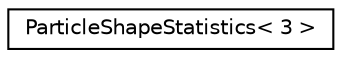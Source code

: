 digraph "Graphical Class Hierarchy"
{
  edge [fontname="Helvetica",fontsize="10",labelfontname="Helvetica",labelfontsize="10"];
  node [fontname="Helvetica",fontsize="10",shape=record];
  rankdir="LR";
  Node1 [label="ParticleShapeStatistics\< 3 \>",height=0.2,width=0.4,color="black", fillcolor="white", style="filled",URL="$class_particle_shape_statistics.html"];
}
